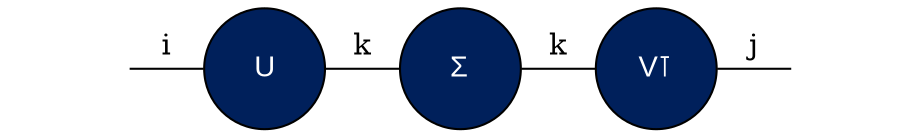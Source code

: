 digraph SVG {
  rankdir=TD;
  bgcolor=transparent;

  node [shape=circle style=filled, width=0.8, height=0.8, fontname="Arial"];

  U [label="U" fillcolor="#00205b" fontcolor="white"]; // 濃紺
  Sigma [label="Σ" fillcolor="#00205b" fontcolor="white"]; // 濃紺
  V [label="V⊺" fillcolor="#00205b" fontcolor="white"]; // 濃紺
  U_dummy [label="" width=0 style=invis];
  V_dummy [label="" width=0 style=invis];

  U_dummy -> U [label="i" arrowhead=none];
  U -> Sigma [label="k" arrowhead=none];
  Sigma -> V [label="k" arrowhead=none];
  V -> V_dummy [label="j" arrowhead=none];

  {rank=same; U_dummy, U, Sigma, V, V_dummy}
}